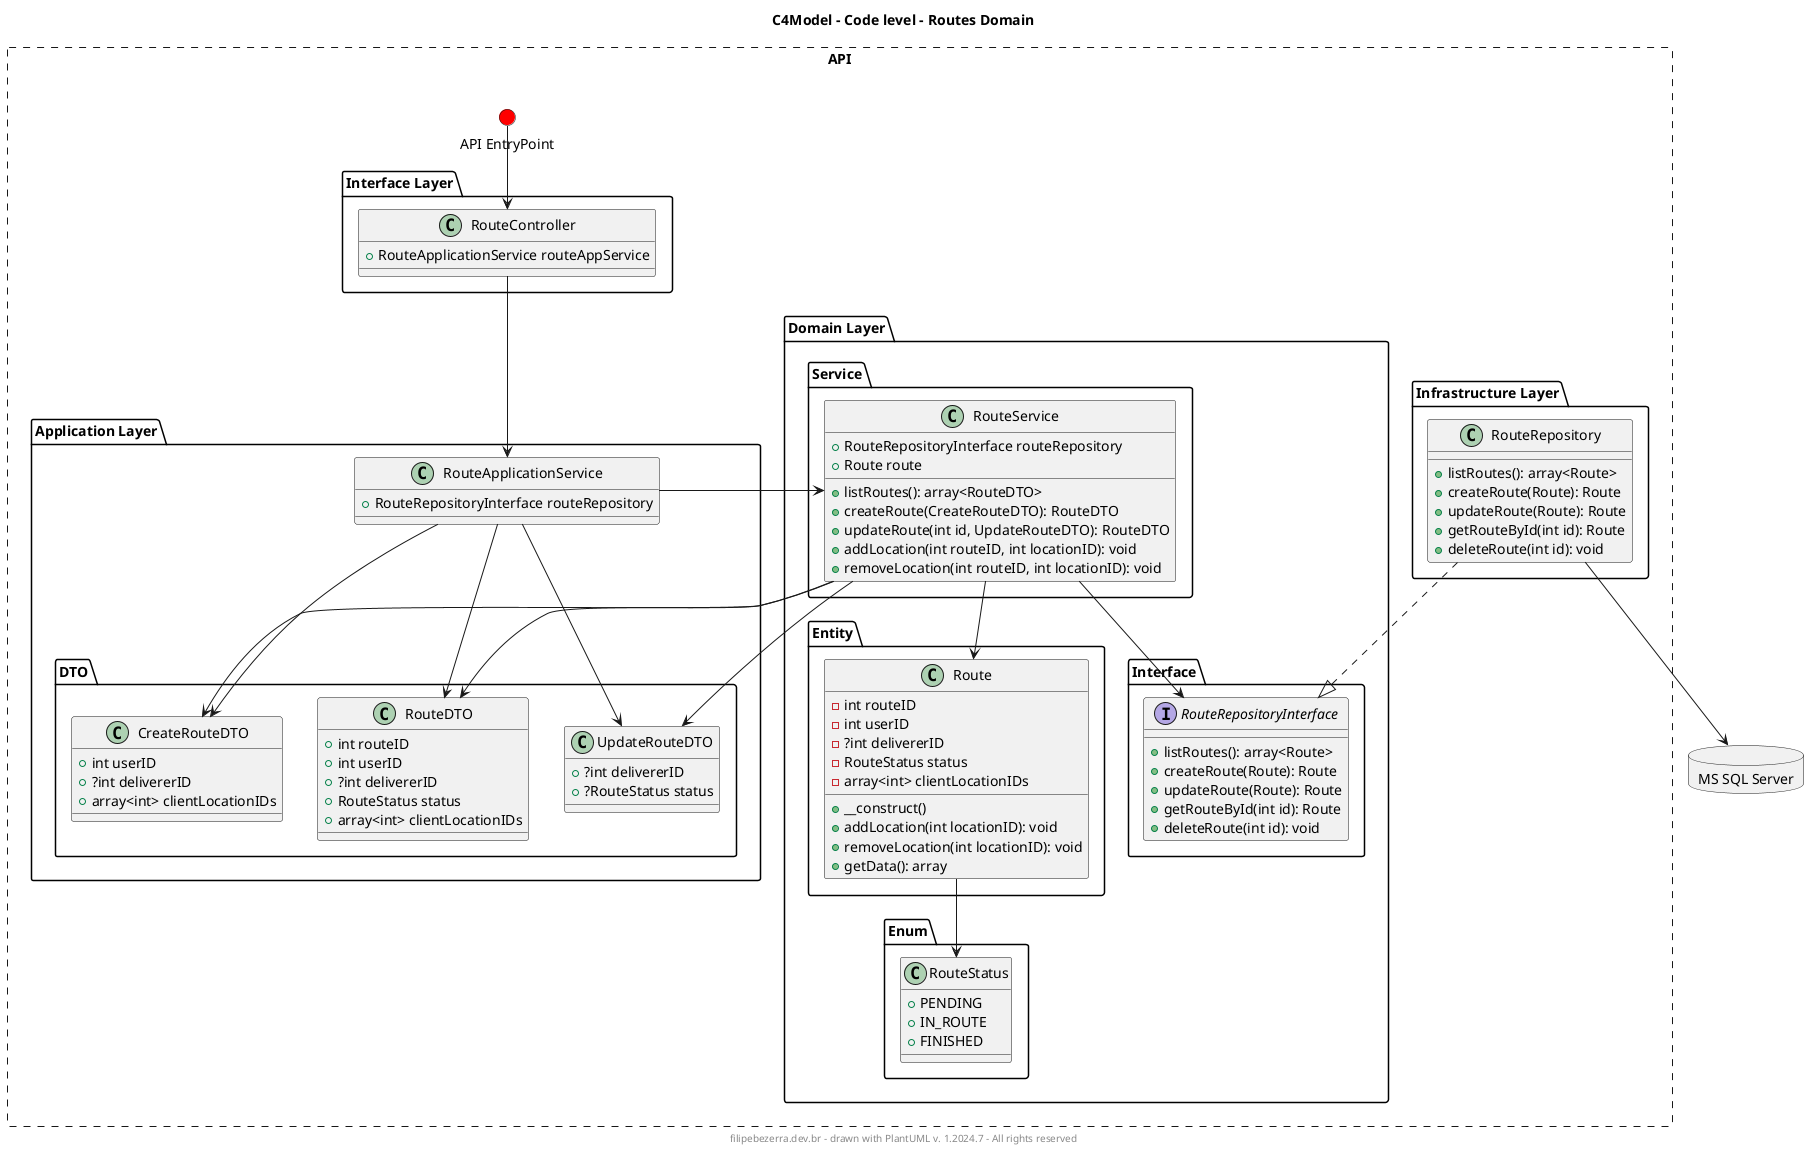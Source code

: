 @startuml C4Model.Code-RoutesDomain
allowmixing
title C4Model - Code level - Routes Domain

rectangle "API" as api #line.dashed {
  () "API EntryPoint" as entryPoint #back:red

  package "Interface Layer" {
    class RouteController {
      +RouteApplicationService routeAppService
    }
  }

  package "Application Layer" {
    class RouteApplicationService {
      +RouteRepositoryInterface routeRepository
    }

    package "DTO" {
      class CreateRouteDTO {
        +int userID
        +?int delivererID
        +array<int> clientLocationIDs
      }

      class UpdateRouteDTO {
        +?int delivererID
        +?RouteStatus status
      }

      class RouteDTO {
        +int routeID
        +int userID
        +?int delivererID
        +RouteStatus status
        +array<int> clientLocationIDs
      }
    }
  }

  package "Domain Layer" {

    package "Entity" {
      class Route {
        -int routeID
        -int userID
        -?int delivererID
        -RouteStatus status
        -array<int> clientLocationIDs

        +__construct()
        +addLocation(int locationID): void
        +removeLocation(int locationID): void
        +getData(): array
      }
    }

    package "Enum" {
      class RouteStatus {
        +PENDING
        +IN_ROUTE
        +FINISHED
      }
    }

    package "Interface" {
      interface RouteRepositoryInterface {
        +listRoutes(): array<Route>
        +createRoute(Route): Route
        +updateRoute(Route): Route
        +getRouteById(int id): Route
        +deleteRoute(int id): void
      }
    }

    package "Service" {
      class RouteService {
        +RouteRepositoryInterface routeRepository
        +Route route

        +listRoutes(): array<RouteDTO>
        +createRoute(CreateRouteDTO): RouteDTO
        +updateRoute(int id, UpdateRouteDTO): RouteDTO
        +addLocation(int routeID, int locationID): void
        +removeLocation(int routeID, int locationID): void
      }
    }
  }

  package "Infrastructure Layer" {
    class RouteRepository {
      +listRoutes(): array<Route>
      +createRoute(Route): Route
      +updateRoute(Route): Route
      +getRouteById(int id): Route
      +deleteRoute(int id): void
    }
  }
}

database "MS SQL Server" as mssql

' RELAÇÕES

entryPoint -d-> RouteController
RouteController --> RouteApplicationService

RouteApplicationService --> RouteService
RouteApplicationService --> CreateRouteDTO
RouteApplicationService --> UpdateRouteDTO
RouteApplicationService --> RouteDTO

RouteService --> RouteRepositoryInterface
RouteService --> Route
RouteService --> CreateRouteDTO
RouteService --> UpdateRouteDTO
RouteService --> RouteDTO

Route --> RouteStatus
RouteRepository ..|> RouteRepositoryInterface
RouteRepository --> mssql

footer filipebezerra.dev.br - drawn with PlantUML v. %version() - All rights reserved
@enduml
